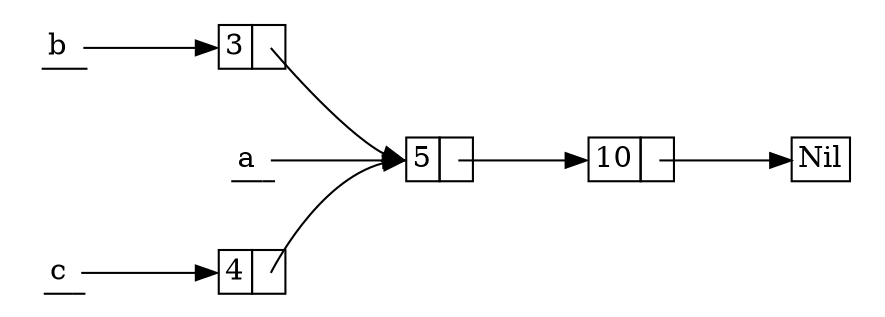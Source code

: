 digraph {
    rankdir=LR;
    dpi=300.0;
    node [shape="plaintext"];

    table4[label=<<TABLE BORDER="0" CELLBORDER="1" CELLSPACING="0">
        <TR><TD SIDES="B">b</TD><TD SIDES="B" PORT="ptr4"></TD></TR>
    </TABLE>>];

    table5[label=<<TABLE BORDER="0" CELLBORDER="1" CELLSPACING="0">
        <TR><TD PORT="pte4">3</TD><TD PORT="ptr5">  </TD></TR>
    </TABLE>>];


    table0[label=<<TABLE BORDER="0" CELLBORDER="1" CELLSPACING="0">
        <TR><TD SIDES="B">a</TD><TD SIDES="B" PORT="ptr0"></TD></TR>
    </TABLE>>];

    table1[label=<<TABLE BORDER="0" CELLBORDER="1" CELLSPACING="0">
        <TR><TD PORT="pte0">5</TD><TD PORT="ptr1">  </TD></TR>
    </TABLE>>];

    table2[label=<<TABLE BORDER="0" CELLBORDER="1" CELLSPACING="0">
        <TR><TD PORT="pte1">10</TD><TD PORT="ptr2">  </TD></TR>
    </TABLE>>];

    table3[label=<<TABLE BORDER="0" CELLBORDER="1" CELLSPACING="0">
        <TR><TD PORT="pte2">Nil</TD></TR>
    </TABLE>>];


    table6[label=<<TABLE BORDER="0" CELLBORDER="1" CELLSPACING="0">
        <TR><TD SIDES="B">c</TD><TD SIDES="B" PORT="ptr6"></TD></TR>
    </TABLE>>];

    table7[label=<<TABLE BORDER="0" CELLBORDER="1" CELLSPACING="0">
        <TR><TD PORT="pte6">4</TD><TD PORT="ptr7">  </TD></TR>
    </TABLE>>];


    edge[tailclip="false"];
    table0:ptr0:c -> table1:pte0;
    table1:ptr1:c -> table2:pte1;
    table2:ptr2:c -> table3:pte2;
    table4:ptr4:c -> table5:pte4;
    table5:ptr5:c -> table1:pte0;
    table6:ptr6:c -> table7:pte6;
    table7:ptr7:c -> table1:pte0;
}

